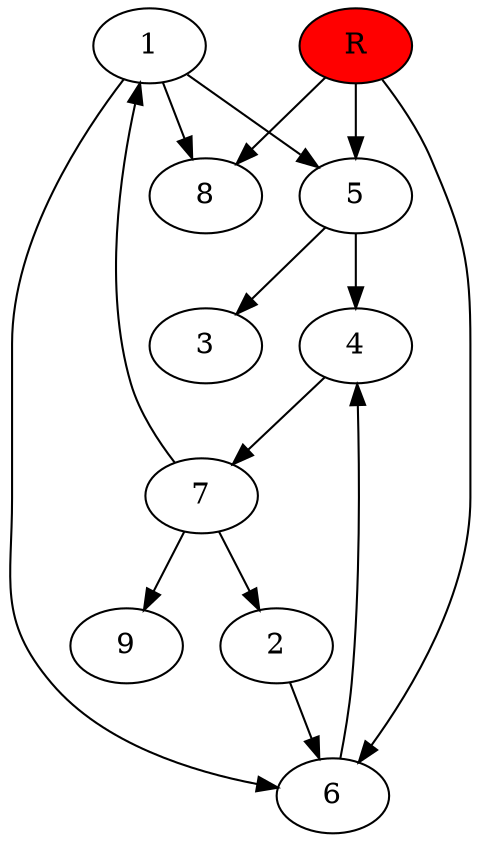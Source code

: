 digraph prb29804 {
	1
	2
	3
	4
	5
	6
	7
	8
	R [fillcolor="#ff0000" style=filled]
	1 -> 5
	1 -> 6
	1 -> 8
	2 -> 6
	4 -> 7
	5 -> 3
	5 -> 4
	6 -> 4
	7 -> 1
	7 -> 2
	7 -> 9
	R -> 5
	R -> 6
	R -> 8
}

